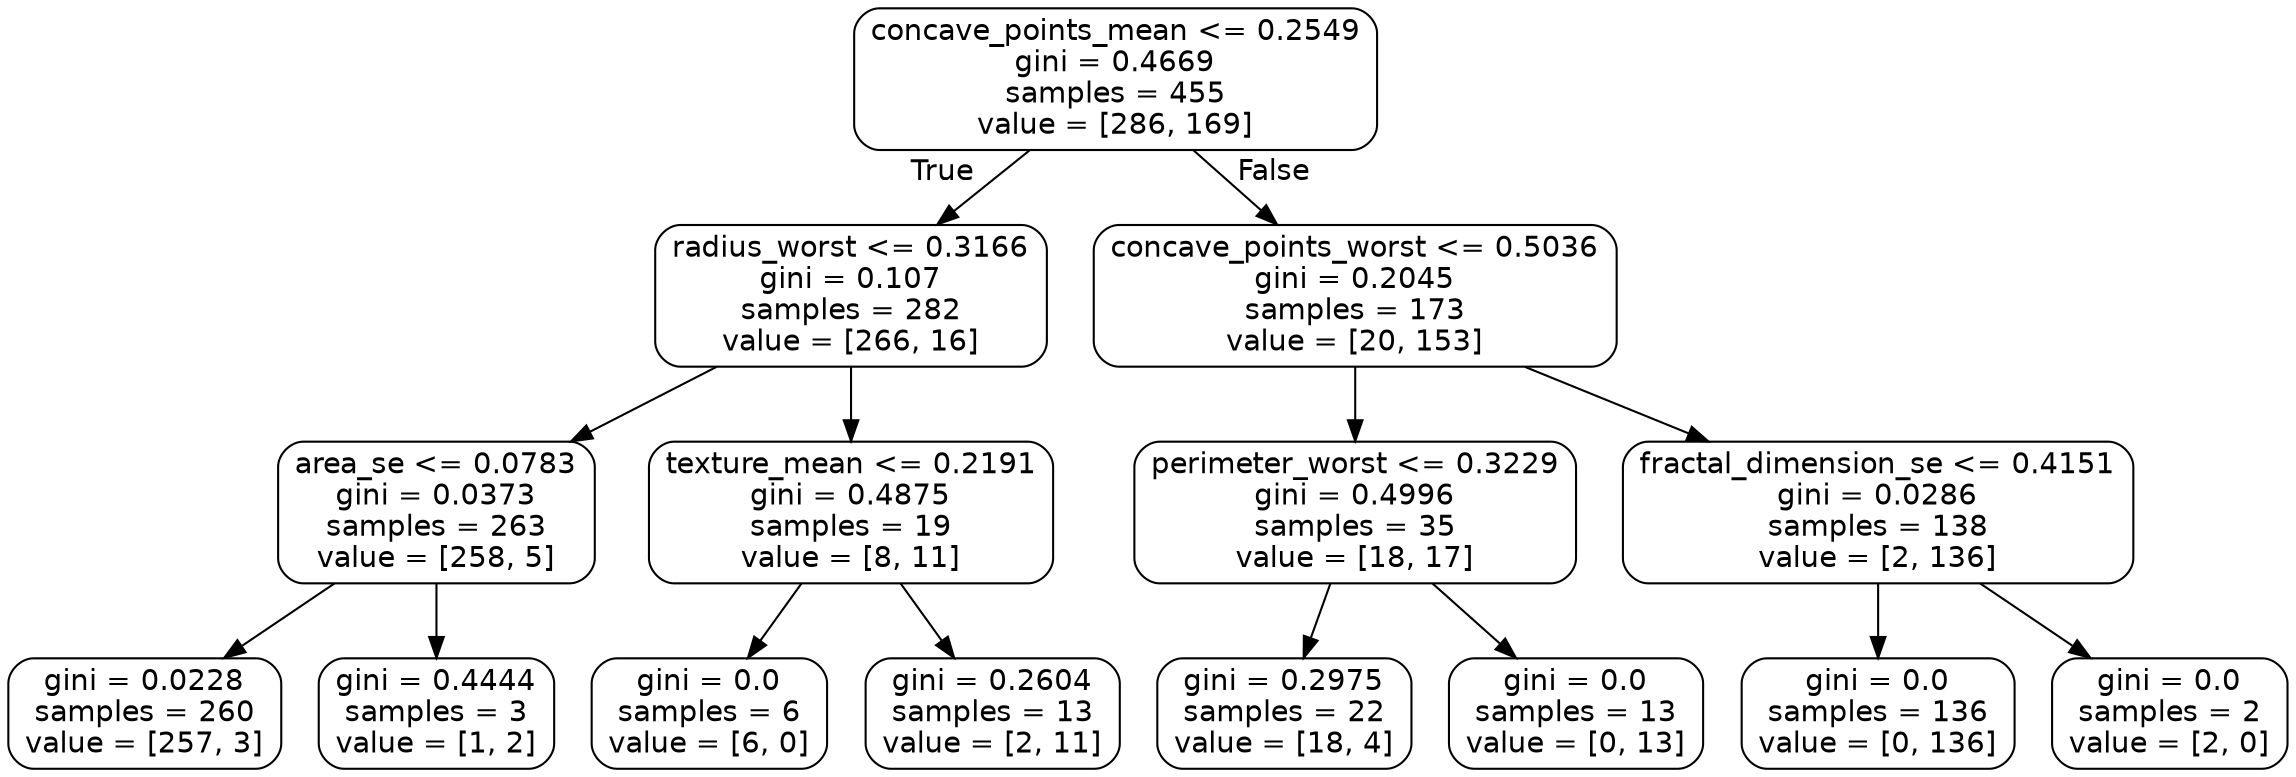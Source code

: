 digraph Tree {
node [shape=box, style="rounded", color="black", fontname=helvetica] ;
edge [fontname=helvetica] ;
0 [label="concave_points_mean <= 0.2549\ngini = 0.4669\nsamples = 455\nvalue = [286, 169]"] ;
1 [label="radius_worst <= 0.3166\ngini = 0.107\nsamples = 282\nvalue = [266, 16]"] ;
0 -> 1 [labeldistance=2.5, labelangle=45, headlabel="True"] ;
2 [label="area_se <= 0.0783\ngini = 0.0373\nsamples = 263\nvalue = [258, 5]"] ;
1 -> 2 ;
3 [label="gini = 0.0228\nsamples = 260\nvalue = [257, 3]"] ;
2 -> 3 ;
4 [label="gini = 0.4444\nsamples = 3\nvalue = [1, 2]"] ;
2 -> 4 ;
5 [label="texture_mean <= 0.2191\ngini = 0.4875\nsamples = 19\nvalue = [8, 11]"] ;
1 -> 5 ;
6 [label="gini = 0.0\nsamples = 6\nvalue = [6, 0]"] ;
5 -> 6 ;
7 [label="gini = 0.2604\nsamples = 13\nvalue = [2, 11]"] ;
5 -> 7 ;
8 [label="concave_points_worst <= 0.5036\ngini = 0.2045\nsamples = 173\nvalue = [20, 153]"] ;
0 -> 8 [labeldistance=2.5, labelangle=-45, headlabel="False"] ;
9 [label="perimeter_worst <= 0.3229\ngini = 0.4996\nsamples = 35\nvalue = [18, 17]"] ;
8 -> 9 ;
10 [label="gini = 0.2975\nsamples = 22\nvalue = [18, 4]"] ;
9 -> 10 ;
11 [label="gini = 0.0\nsamples = 13\nvalue = [0, 13]"] ;
9 -> 11 ;
12 [label="fractal_dimension_se <= 0.4151\ngini = 0.0286\nsamples = 138\nvalue = [2, 136]"] ;
8 -> 12 ;
13 [label="gini = 0.0\nsamples = 136\nvalue = [0, 136]"] ;
12 -> 13 ;
14 [label="gini = 0.0\nsamples = 2\nvalue = [2, 0]"] ;
12 -> 14 ;
}
